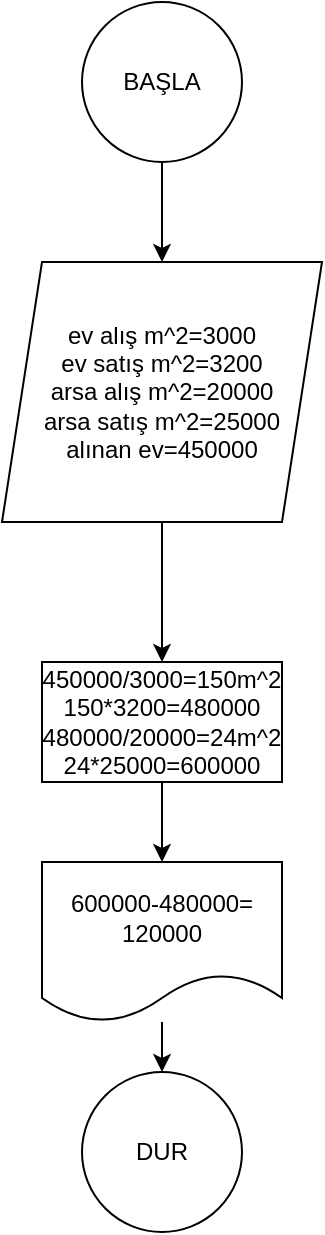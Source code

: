 <mxfile version="14.9.6" type="device"><diagram id="tXyB28lqDbpAfpIwpQzK" name="Sayfa -1"><mxGraphModel dx="1086" dy="806" grid="1" gridSize="10" guides="1" tooltips="1" connect="1" arrows="1" fold="1" page="1" pageScale="1" pageWidth="827" pageHeight="1169" math="0" shadow="0"><root><mxCell id="0"/><mxCell id="1" parent="0"/><mxCell id="y00BCH0dnHvqu8hpdEXk-1" value="DUR" style="ellipse;whiteSpace=wrap;html=1;aspect=fixed;" vertex="1" parent="1"><mxGeometry x="370" y="585" width="80" height="80" as="geometry"/></mxCell><mxCell id="y00BCH0dnHvqu8hpdEXk-4" value="" style="edgeStyle=orthogonalEdgeStyle;rounded=0;orthogonalLoop=1;jettySize=auto;html=1;" edge="1" parent="1" source="y00BCH0dnHvqu8hpdEXk-2" target="y00BCH0dnHvqu8hpdEXk-3"><mxGeometry relative="1" as="geometry"/></mxCell><mxCell id="y00BCH0dnHvqu8hpdEXk-2" value="BAŞLA" style="ellipse;whiteSpace=wrap;html=1;aspect=fixed;" vertex="1" parent="1"><mxGeometry x="370" y="50" width="80" height="80" as="geometry"/></mxCell><mxCell id="y00BCH0dnHvqu8hpdEXk-6" value="" style="edgeStyle=orthogonalEdgeStyle;rounded=0;orthogonalLoop=1;jettySize=auto;html=1;" edge="1" parent="1" source="y00BCH0dnHvqu8hpdEXk-3" target="y00BCH0dnHvqu8hpdEXk-5"><mxGeometry relative="1" as="geometry"/></mxCell><mxCell id="y00BCH0dnHvqu8hpdEXk-3" value="ev alış m^2=3000&lt;br&gt;ev satış m^2=3200&lt;br&gt;arsa alış m^2=20000&lt;br&gt;arsa satış m^2=25000&lt;br&gt;alınan ev=450000" style="shape=parallelogram;perimeter=parallelogramPerimeter;whiteSpace=wrap;html=1;fixedSize=1;" vertex="1" parent="1"><mxGeometry x="330" y="180" width="160" height="130" as="geometry"/></mxCell><mxCell id="y00BCH0dnHvqu8hpdEXk-8" value="" style="edgeStyle=orthogonalEdgeStyle;rounded=0;orthogonalLoop=1;jettySize=auto;html=1;" edge="1" parent="1" source="y00BCH0dnHvqu8hpdEXk-5" target="y00BCH0dnHvqu8hpdEXk-7"><mxGeometry relative="1" as="geometry"/></mxCell><mxCell id="y00BCH0dnHvqu8hpdEXk-5" value="450000/3000=150m^2&lt;br&gt;150*3200=480000&lt;br&gt;480000/20000=24m^2&lt;br&gt;24*25000=600000" style="rounded=0;whiteSpace=wrap;html=1;" vertex="1" parent="1"><mxGeometry x="350" y="380" width="120" height="60" as="geometry"/></mxCell><mxCell id="y00BCH0dnHvqu8hpdEXk-9" value="" style="edgeStyle=orthogonalEdgeStyle;rounded=0;orthogonalLoop=1;jettySize=auto;html=1;" edge="1" parent="1" source="y00BCH0dnHvqu8hpdEXk-7" target="y00BCH0dnHvqu8hpdEXk-1"><mxGeometry relative="1" as="geometry"/></mxCell><mxCell id="y00BCH0dnHvqu8hpdEXk-7" value="600000-480000=&lt;br&gt;120000" style="shape=document;whiteSpace=wrap;html=1;boundedLbl=1;" vertex="1" parent="1"><mxGeometry x="350" y="480" width="120" height="80" as="geometry"/></mxCell></root></mxGraphModel></diagram></mxfile>